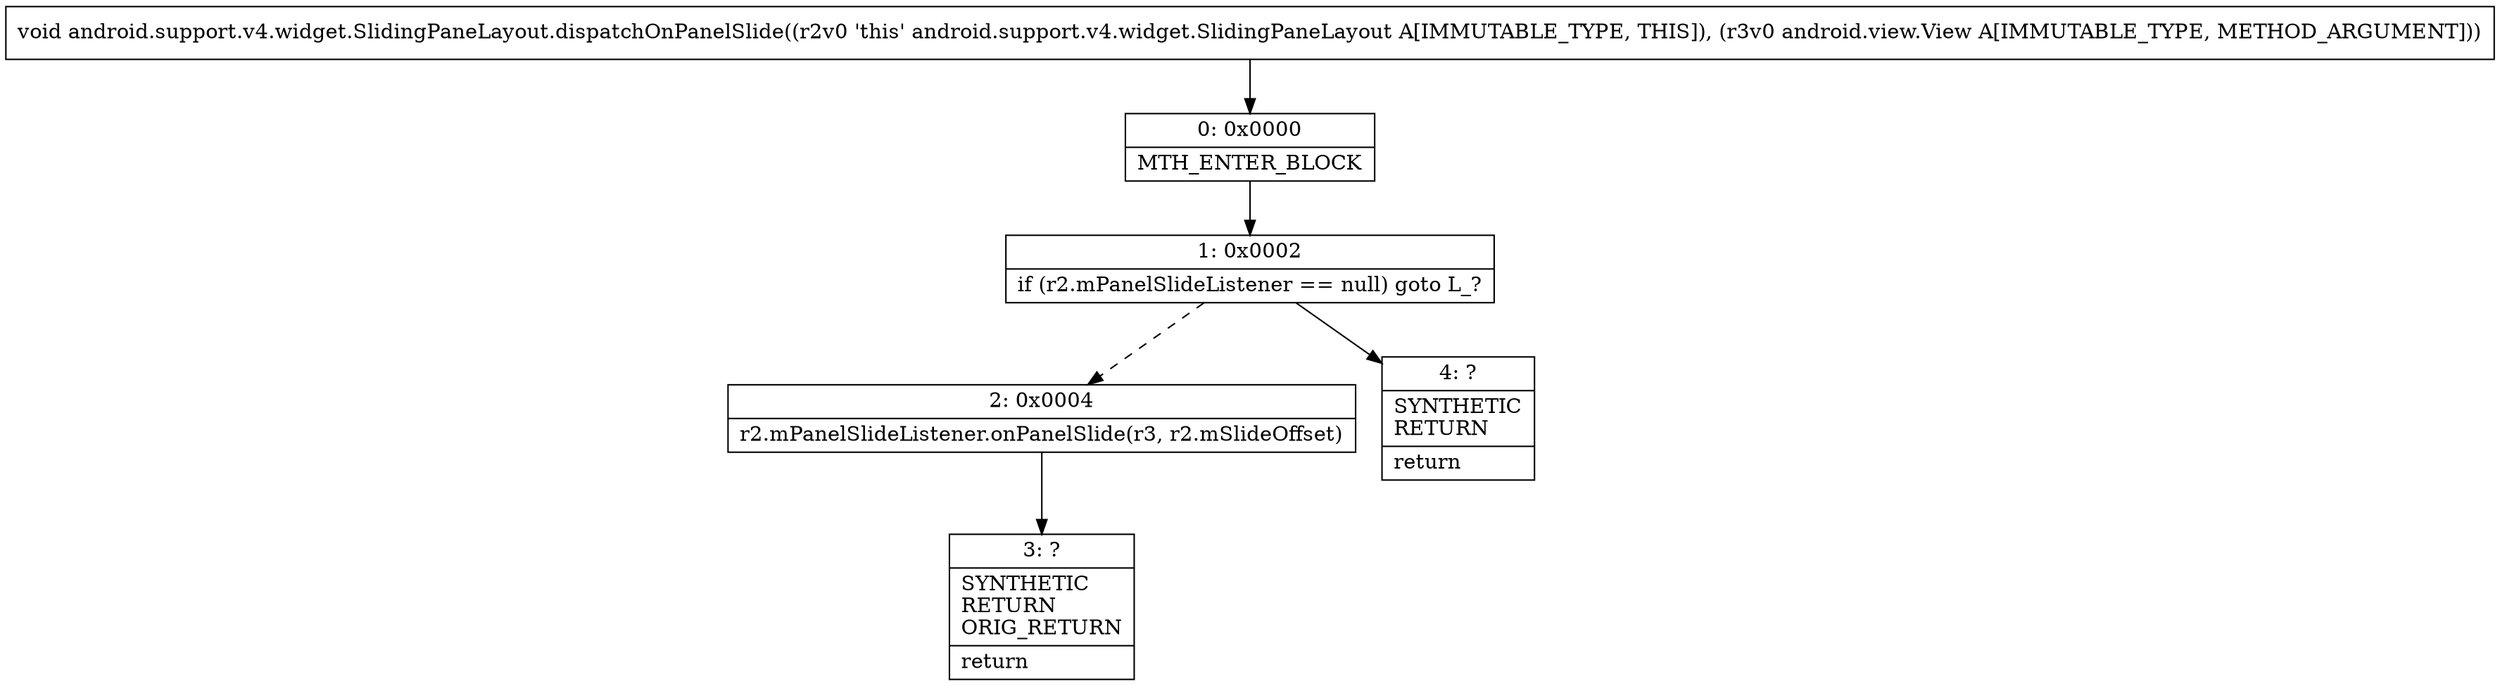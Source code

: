 digraph "CFG forandroid.support.v4.widget.SlidingPaneLayout.dispatchOnPanelSlide(Landroid\/view\/View;)V" {
Node_0 [shape=record,label="{0\:\ 0x0000|MTH_ENTER_BLOCK\l}"];
Node_1 [shape=record,label="{1\:\ 0x0002|if (r2.mPanelSlideListener == null) goto L_?\l}"];
Node_2 [shape=record,label="{2\:\ 0x0004|r2.mPanelSlideListener.onPanelSlide(r3, r2.mSlideOffset)\l}"];
Node_3 [shape=record,label="{3\:\ ?|SYNTHETIC\lRETURN\lORIG_RETURN\l|return\l}"];
Node_4 [shape=record,label="{4\:\ ?|SYNTHETIC\lRETURN\l|return\l}"];
MethodNode[shape=record,label="{void android.support.v4.widget.SlidingPaneLayout.dispatchOnPanelSlide((r2v0 'this' android.support.v4.widget.SlidingPaneLayout A[IMMUTABLE_TYPE, THIS]), (r3v0 android.view.View A[IMMUTABLE_TYPE, METHOD_ARGUMENT])) }"];
MethodNode -> Node_0;
Node_0 -> Node_1;
Node_1 -> Node_2[style=dashed];
Node_1 -> Node_4;
Node_2 -> Node_3;
}

